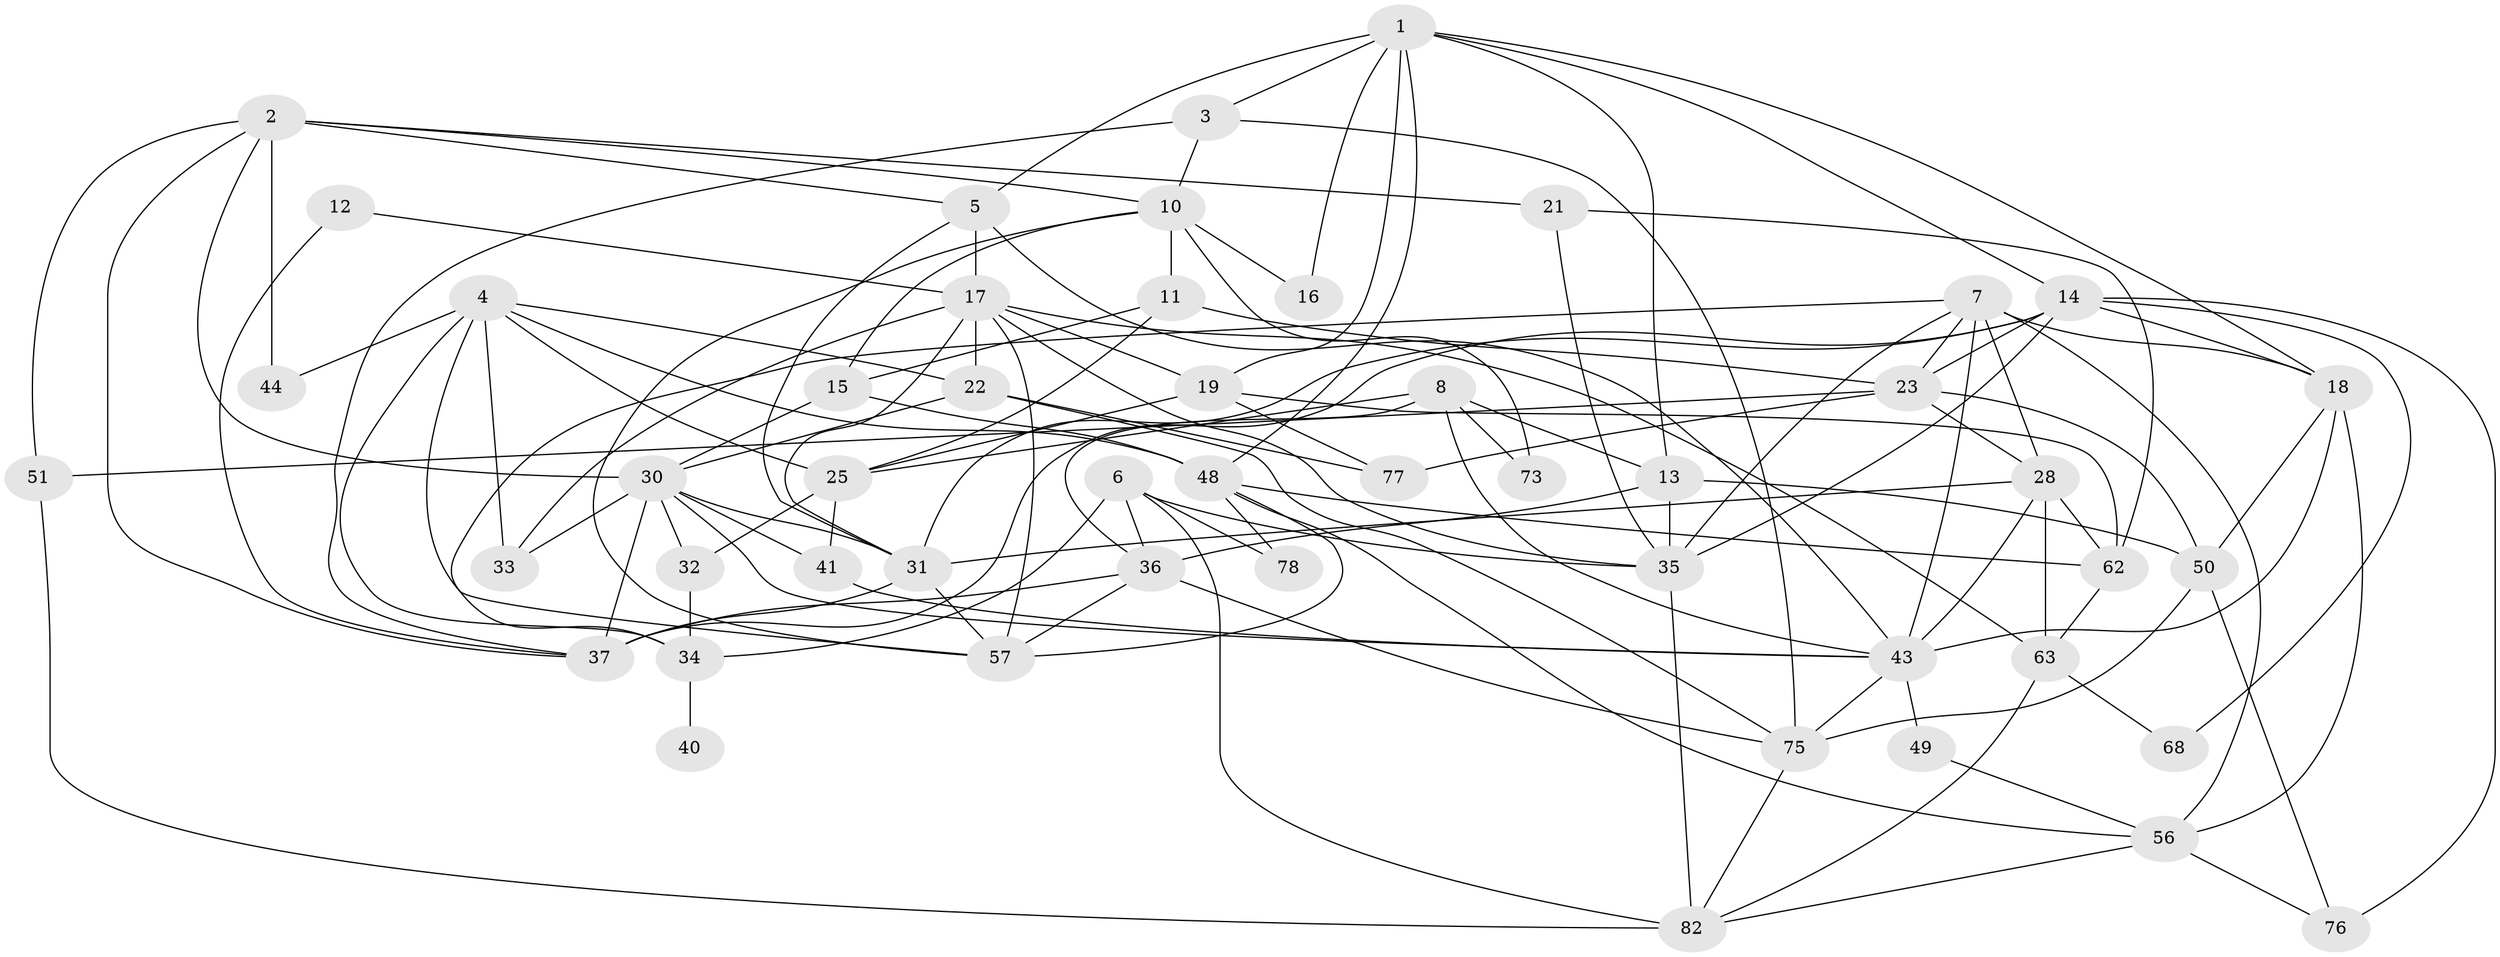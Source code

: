 // original degree distribution, {6: 0.10714285714285714, 3: 0.25, 4: 0.2261904761904762, 5: 0.2261904761904762, 2: 0.15476190476190477, 7: 0.023809523809523808, 8: 0.011904761904761904}
// Generated by graph-tools (version 1.1) at 2025/41/03/06/25 10:41:57]
// undirected, 50 vertices, 126 edges
graph export_dot {
graph [start="1"]
  node [color=gray90,style=filled];
  1 [super="+9"];
  2 [super="+80"];
  3 [super="+59"];
  4 [super="+47"];
  5 [super="+66"];
  6 [super="+84"];
  7 [super="+53"];
  8 [super="+29"];
  10 [super="+52"];
  11 [super="+27"];
  12;
  13 [super="+20"];
  14 [super="+39"];
  15;
  16;
  17 [super="+58"];
  18 [super="+38"];
  19 [super="+74"];
  21 [super="+24"];
  22 [super="+67"];
  23 [super="+26"];
  25 [super="+79"];
  28 [super="+65"];
  30 [super="+54"];
  31 [super="+64"];
  32;
  33;
  34 [super="+61"];
  35 [super="+60"];
  36 [super="+46"];
  37 [super="+42"];
  40;
  41;
  43 [super="+55"];
  44 [super="+45"];
  48 [super="+83"];
  49;
  50;
  51 [super="+72"];
  56 [super="+69"];
  57 [super="+71"];
  62;
  63 [super="+70"];
  68;
  73;
  75 [super="+81"];
  76;
  77;
  78;
  82;
  1 -- 5;
  1 -- 19;
  1 -- 3;
  1 -- 13;
  1 -- 16;
  1 -- 48;
  1 -- 14;
  1 -- 18;
  2 -- 30;
  2 -- 37;
  2 -- 44 [weight=3];
  2 -- 51;
  2 -- 21 [weight=2];
  2 -- 10;
  2 -- 5;
  3 -- 37;
  3 -- 75;
  3 -- 10;
  4 -- 48;
  4 -- 33;
  4 -- 57;
  4 -- 25;
  4 -- 34;
  4 -- 44;
  4 -- 22;
  5 -- 43;
  5 -- 17;
  5 -- 31;
  6 -- 82;
  6 -- 78;
  6 -- 34;
  6 -- 36;
  6 -- 35;
  7 -- 18 [weight=2];
  7 -- 34;
  7 -- 28;
  7 -- 43;
  7 -- 56;
  7 -- 23;
  7 -- 35;
  8 -- 43;
  8 -- 73;
  8 -- 25;
  8 -- 13;
  8 -- 36;
  10 -- 15;
  10 -- 73;
  10 -- 16;
  10 -- 57;
  10 -- 11;
  11 -- 25;
  11 -- 23;
  11 -- 15;
  12 -- 37;
  12 -- 17;
  13 -- 50;
  13 -- 36;
  13 -- 35;
  14 -- 18;
  14 -- 31;
  14 -- 68;
  14 -- 76;
  14 -- 23;
  14 -- 37;
  14 -- 35;
  15 -- 48;
  15 -- 30;
  17 -- 33;
  17 -- 63;
  17 -- 19;
  17 -- 22 [weight=2];
  17 -- 57;
  17 -- 31;
  17 -- 35;
  18 -- 43;
  18 -- 50;
  18 -- 56;
  19 -- 62;
  19 -- 25;
  19 -- 77;
  21 -- 62;
  21 -- 35;
  22 -- 75;
  22 -- 77;
  22 -- 30;
  23 -- 50;
  23 -- 28;
  23 -- 77;
  23 -- 51;
  25 -- 32;
  25 -- 41;
  28 -- 62;
  28 -- 43;
  28 -- 31;
  28 -- 63;
  30 -- 31;
  30 -- 32;
  30 -- 33;
  30 -- 41;
  30 -- 43;
  30 -- 37;
  31 -- 57;
  31 -- 37;
  32 -- 34;
  34 -- 40 [weight=2];
  35 -- 82;
  36 -- 37;
  36 -- 57;
  36 -- 75;
  41 -- 43;
  43 -- 49;
  43 -- 75;
  48 -- 78;
  48 -- 56;
  48 -- 57;
  48 -- 62;
  49 -- 56;
  50 -- 76;
  50 -- 75;
  51 -- 82;
  56 -- 76;
  56 -- 82;
  62 -- 63;
  63 -- 82;
  63 -- 68;
  75 -- 82;
}
